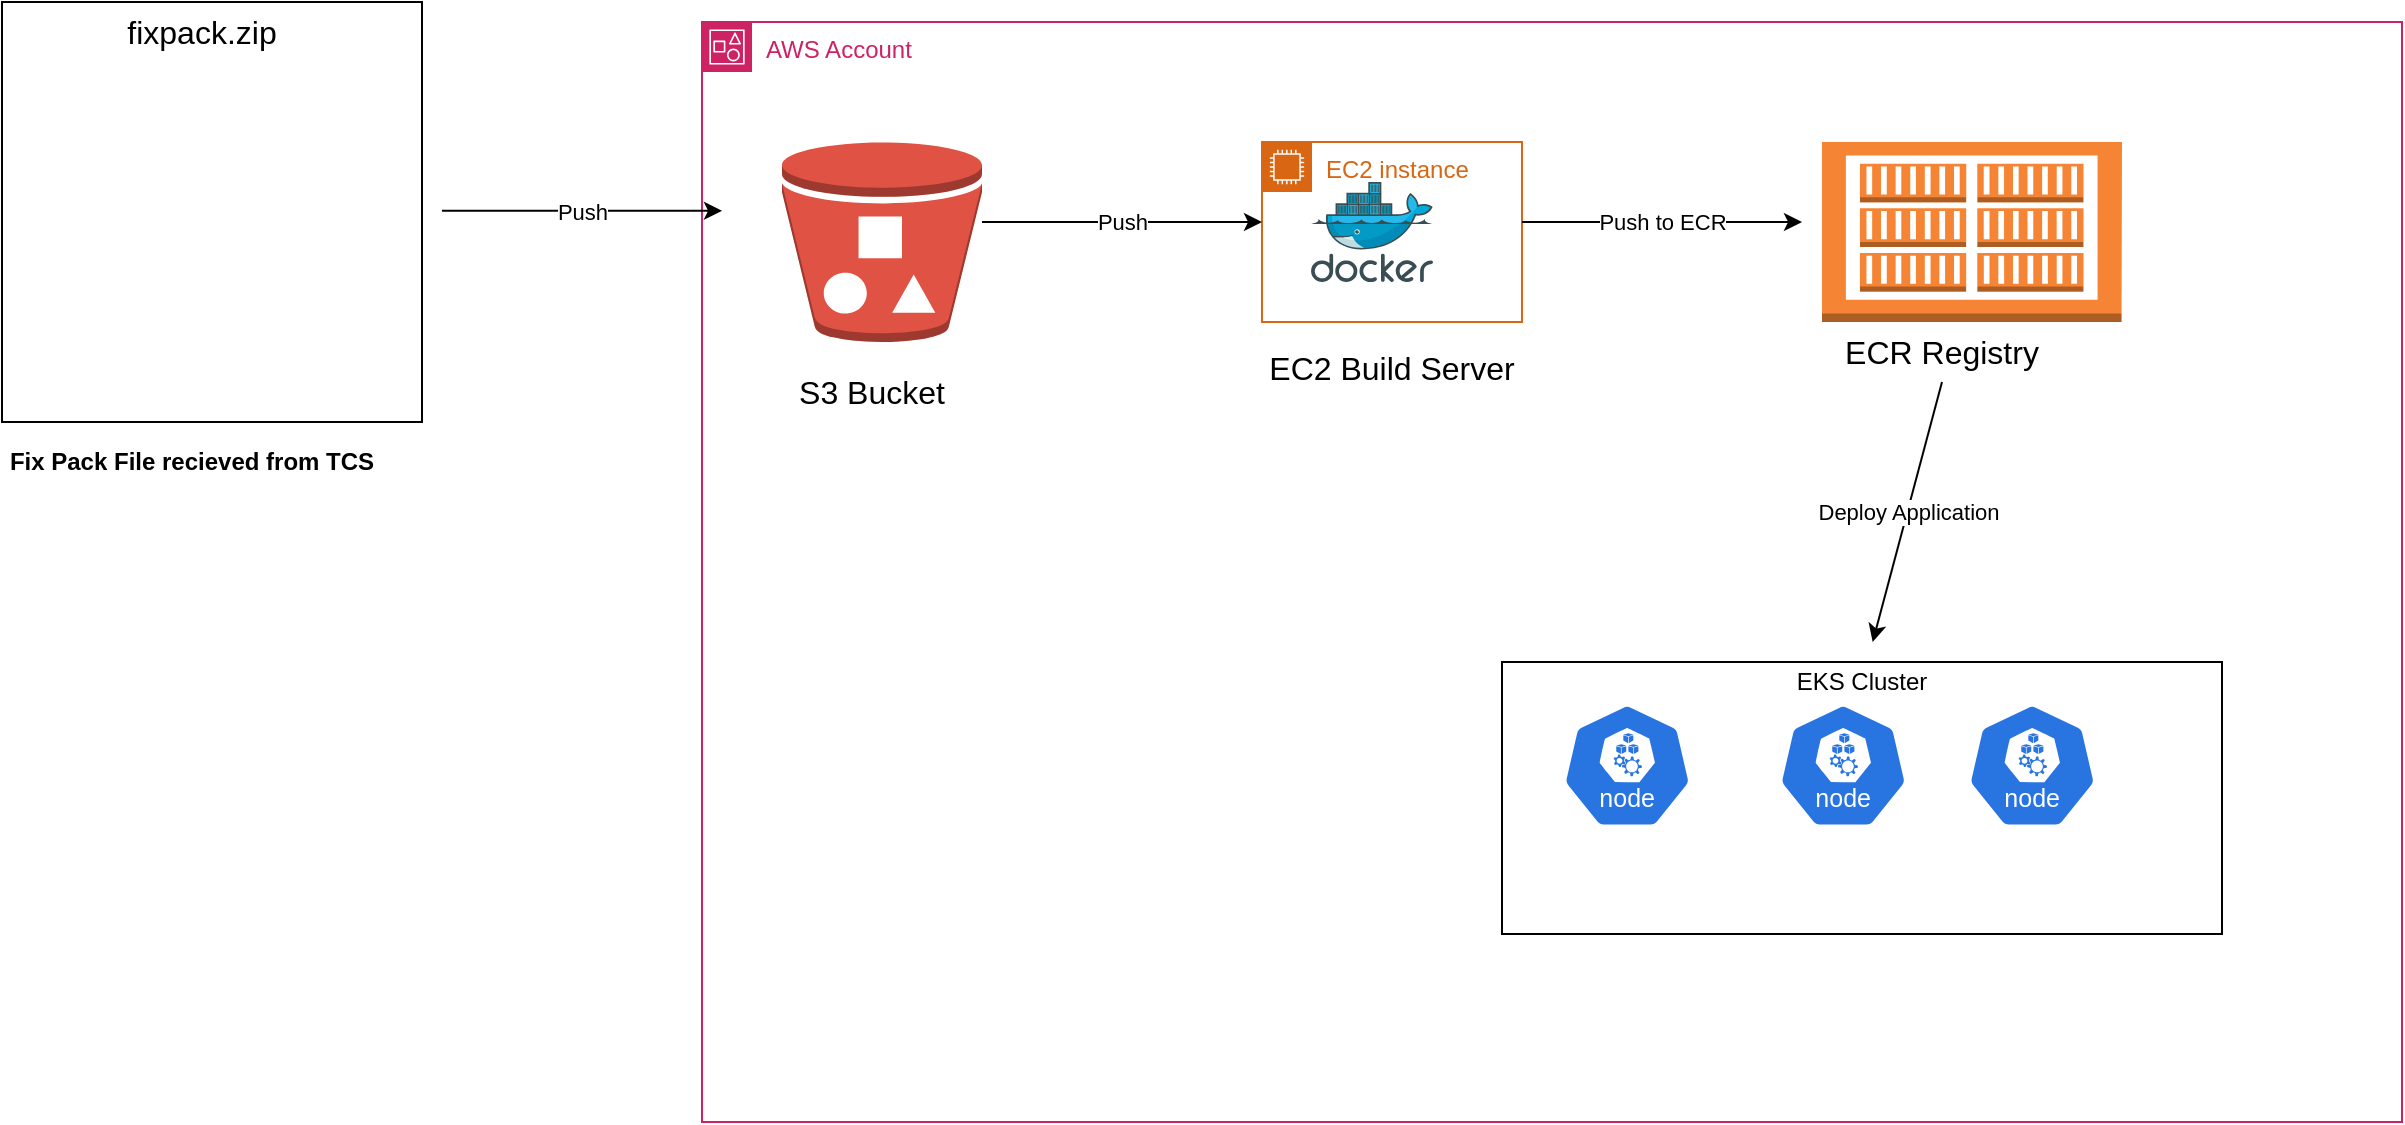 <mxfile version="24.4.0" type="github">
  <diagram name="Page-1" id="ZV0lGWBMHenQjhHHO0ye">
    <mxGraphModel dx="2518" dy="1301" grid="1" gridSize="10" guides="1" tooltips="1" connect="1" arrows="1" fold="1" page="0" pageScale="1" pageWidth="850" pageHeight="1100" math="0" shadow="0">
      <root>
        <mxCell id="0" />
        <mxCell id="1" parent="0" />
        <mxCell id="qGSFiZ5v5x-3pANplyqe-2" value="AWS Account" style="points=[[0,0],[0.25,0],[0.5,0],[0.75,0],[1,0],[1,0.25],[1,0.5],[1,0.75],[1,1],[0.75,1],[0.5,1],[0.25,1],[0,1],[0,0.75],[0,0.5],[0,0.25]];outlineConnect=0;gradientColor=none;html=1;whiteSpace=wrap;fontSize=12;fontStyle=0;container=1;pointerEvents=0;collapsible=0;recursiveResize=0;shape=mxgraph.aws4.group;grIcon=mxgraph.aws4.group_account;strokeColor=#CD2264;fillColor=none;verticalAlign=top;align=left;spacingLeft=30;fontColor=#CD2264;dashed=0;movable=0;resizable=0;rotatable=0;deletable=0;editable=0;locked=1;connectable=0;" parent="1" vertex="1">
          <mxGeometry x="-690" y="-430" width="850" height="550" as="geometry" />
        </mxCell>
        <mxCell id="LMjeuiblVrYPhw5DyJkM-31" value="" style="group" parent="qGSFiZ5v5x-3pANplyqe-2" vertex="1" connectable="0">
          <mxGeometry x="40" y="60" width="130" height="140" as="geometry" />
        </mxCell>
        <mxCell id="LMjeuiblVrYPhw5DyJkM-29" value="" style="outlineConnect=0;dashed=0;verticalLabelPosition=bottom;verticalAlign=top;align=center;html=1;shape=mxgraph.aws3.bucket_with_objects;fillColor=#E05243;gradientColor=none;" parent="LMjeuiblVrYPhw5DyJkM-31" vertex="1">
          <mxGeometry width="100" height="100" as="geometry" />
        </mxCell>
        <mxCell id="LMjeuiblVrYPhw5DyJkM-30" value="S3 Bucket" style="text;html=1;align=center;verticalAlign=middle;whiteSpace=wrap;rounded=0;fontSize=16;" parent="LMjeuiblVrYPhw5DyJkM-31" vertex="1">
          <mxGeometry x="-20" y="110" width="130" height="30" as="geometry" />
        </mxCell>
        <mxCell id="LMjeuiblVrYPhw5DyJkM-32" value="" style="group" parent="qGSFiZ5v5x-3pANplyqe-2" vertex="1" connectable="0">
          <mxGeometry x="560" y="60" width="150" height="120" as="geometry" />
        </mxCell>
        <mxCell id="LMjeuiblVrYPhw5DyJkM-25" value="" style="outlineConnect=0;dashed=0;verticalLabelPosition=bottom;verticalAlign=top;align=center;html=1;shape=mxgraph.aws3.ecr_registry;fillColor=#F58534;gradientColor=none;" parent="LMjeuiblVrYPhw5DyJkM-32" vertex="1">
          <mxGeometry width="150" height="90" as="geometry" />
        </mxCell>
        <mxCell id="LMjeuiblVrYPhw5DyJkM-26" value="ECR Registry" style="text;html=1;align=center;verticalAlign=middle;whiteSpace=wrap;rounded=0;fontSize=16;" parent="LMjeuiblVrYPhw5DyJkM-32" vertex="1">
          <mxGeometry y="90" width="120" height="30" as="geometry" />
        </mxCell>
        <mxCell id="LMjeuiblVrYPhw5DyJkM-33" value="" style="group" parent="qGSFiZ5v5x-3pANplyqe-2" vertex="1" connectable="0">
          <mxGeometry x="280" y="60" width="130" height="128" as="geometry" />
        </mxCell>
        <mxCell id="LMjeuiblVrYPhw5DyJkM-22" value="EC2 instance&amp;nbsp;" style="points=[[0,0],[0.25,0],[0.5,0],[0.75,0],[1,0],[1,0.25],[1,0.5],[1,0.75],[1,1],[0.75,1],[0.5,1],[0.25,1],[0,1],[0,0.75],[0,0.5],[0,0.25]];outlineConnect=0;gradientColor=none;html=1;whiteSpace=wrap;fontSize=12;fontStyle=0;container=1;pointerEvents=0;collapsible=0;recursiveResize=0;shape=mxgraph.aws4.group;grIcon=mxgraph.aws4.group_ec2_instance_contents;strokeColor=#D86613;fillColor=none;verticalAlign=top;align=left;spacingLeft=30;fontColor=#D86613;dashed=0;" parent="LMjeuiblVrYPhw5DyJkM-33" vertex="1">
          <mxGeometry width="130" height="90" as="geometry" />
        </mxCell>
        <mxCell id="LMjeuiblVrYPhw5DyJkM-23" value="" style="image;sketch=0;aspect=fixed;html=1;points=[];align=center;fontSize=12;image=img/lib/mscae/Docker.svg;" parent="LMjeuiblVrYPhw5DyJkM-22" vertex="1">
          <mxGeometry x="24.51" y="20" width="60.98" height="50" as="geometry" />
        </mxCell>
        <mxCell id="LMjeuiblVrYPhw5DyJkM-27" value="EC2 Build Server" style="text;html=1;align=center;verticalAlign=middle;whiteSpace=wrap;rounded=0;fontSize=16;" parent="LMjeuiblVrYPhw5DyJkM-33" vertex="1">
          <mxGeometry y="98" width="130" height="30" as="geometry" />
        </mxCell>
        <mxCell id="LMjeuiblVrYPhw5DyJkM-38" value="" style="rounded=0;whiteSpace=wrap;html=1;" parent="qGSFiZ5v5x-3pANplyqe-2" vertex="1">
          <mxGeometry x="400" y="320" width="360" height="136" as="geometry" />
        </mxCell>
        <mxCell id="LMjeuiblVrYPhw5DyJkM-39" value="" style="group" parent="qGSFiZ5v5x-3pANplyqe-2" vertex="1" connectable="0">
          <mxGeometry x="430" y="340.5" width="270" height="83" as="geometry" />
        </mxCell>
        <mxCell id="LMjeuiblVrYPhw5DyJkM-35" value="" style="aspect=fixed;sketch=0;html=1;dashed=0;whitespace=wrap;verticalLabelPosition=bottom;verticalAlign=top;fillColor=#2875E2;strokeColor=#ffffff;points=[[0.005,0.63,0],[0.1,0.2,0],[0.9,0.2,0],[0.5,0,0],[0.995,0.63,0],[0.72,0.99,0],[0.5,1,0],[0.28,0.99,0]];shape=mxgraph.kubernetes.icon2;kubernetesLabel=1;prIcon=node" parent="LMjeuiblVrYPhw5DyJkM-39" vertex="1">
          <mxGeometry width="65.214" height="62.606" as="geometry" />
        </mxCell>
        <mxCell id="LMjeuiblVrYPhw5DyJkM-37" value="" style="aspect=fixed;sketch=0;html=1;dashed=0;whitespace=wrap;verticalLabelPosition=bottom;verticalAlign=top;fillColor=#2875E2;strokeColor=#ffffff;points=[[0.005,0.63,0],[0.1,0.2,0],[0.9,0.2,0],[0.5,0,0],[0.995,0.63,0],[0.72,0.99,0],[0.5,1,0],[0.28,0.99,0]];shape=mxgraph.kubernetes.icon2;kubernetesLabel=1;prIcon=node" parent="LMjeuiblVrYPhw5DyJkM-39" vertex="1">
          <mxGeometry x="202.5" width="65.214" height="62.606" as="geometry" />
        </mxCell>
        <mxCell id="LMjeuiblVrYPhw5DyJkM-36" value="" style="aspect=fixed;sketch=0;html=1;dashed=0;whitespace=wrap;verticalLabelPosition=bottom;verticalAlign=top;fillColor=#2875E2;strokeColor=#ffffff;points=[[0.005,0.63,0],[0.1,0.2,0],[0.9,0.2,0],[0.5,0,0],[0.995,0.63,0],[0.72,0.99,0],[0.5,1,0],[0.28,0.99,0]];shape=mxgraph.kubernetes.icon2;kubernetesLabel=1;prIcon=node" parent="LMjeuiblVrYPhw5DyJkM-39" vertex="1">
          <mxGeometry x="108" width="65.214" height="62.606" as="geometry" />
        </mxCell>
        <mxCell id="-pBAPfDktvWxIzgxOiNx-5" value="EKS Cluster" style="text;html=1;align=center;verticalAlign=middle;whiteSpace=wrap;rounded=0;fontStyle=0" parent="qGSFiZ5v5x-3pANplyqe-2" vertex="1">
          <mxGeometry x="510" y="310" width="140" height="40" as="geometry" />
        </mxCell>
        <mxCell id="-pBAPfDktvWxIzgxOiNx-13" value="" style="endArrow=classic;html=1;rounded=0;entryX=1;entryY=0;entryDx=0;entryDy=0;" parent="qGSFiZ5v5x-3pANplyqe-2" edge="1">
          <mxGeometry relative="1" as="geometry">
            <mxPoint x="140" y="100" as="sourcePoint" />
            <mxPoint x="280" y="100" as="targetPoint" />
          </mxGeometry>
        </mxCell>
        <mxCell id="-pBAPfDktvWxIzgxOiNx-14" value="Push" style="edgeLabel;resizable=0;html=1;;align=center;verticalAlign=middle;" parent="-pBAPfDktvWxIzgxOiNx-13" connectable="0" vertex="1">
          <mxGeometry relative="1" as="geometry" />
        </mxCell>
        <mxCell id="-pBAPfDktvWxIzgxOiNx-15" value="" style="endArrow=classic;html=1;rounded=0;entryX=1;entryY=0;entryDx=0;entryDy=0;" parent="qGSFiZ5v5x-3pANplyqe-2" edge="1">
          <mxGeometry relative="1" as="geometry">
            <mxPoint x="410" y="100" as="sourcePoint" />
            <mxPoint x="550" y="100" as="targetPoint" />
          </mxGeometry>
        </mxCell>
        <mxCell id="-pBAPfDktvWxIzgxOiNx-16" value="Push to ECR" style="edgeLabel;resizable=0;html=1;;align=center;verticalAlign=middle;" parent="-pBAPfDktvWxIzgxOiNx-15" connectable="0" vertex="1">
          <mxGeometry relative="1" as="geometry" />
        </mxCell>
        <mxCell id="-pBAPfDktvWxIzgxOiNx-17" value="" style="endArrow=classic;html=1;rounded=0;exitX=0.5;exitY=1;exitDx=0;exitDy=0;" parent="qGSFiZ5v5x-3pANplyqe-2" source="LMjeuiblVrYPhw5DyJkM-26" target="-pBAPfDktvWxIzgxOiNx-5" edge="1">
          <mxGeometry relative="1" as="geometry">
            <mxPoint x="430" y="230.0" as="sourcePoint" />
            <mxPoint x="570" y="230.0" as="targetPoint" />
          </mxGeometry>
        </mxCell>
        <mxCell id="-pBAPfDktvWxIzgxOiNx-18" value="Deploy Application" style="edgeLabel;resizable=0;html=1;;align=center;verticalAlign=middle;" parent="-pBAPfDktvWxIzgxOiNx-17" connectable="0" vertex="1">
          <mxGeometry relative="1" as="geometry" />
        </mxCell>
        <mxCell id="LMjeuiblVrYPhw5DyJkM-17" value="" style="group" parent="1" vertex="1" connectable="0">
          <mxGeometry x="-1040" y="-440" width="210" height="210" as="geometry" />
        </mxCell>
        <mxCell id="LMjeuiblVrYPhw5DyJkM-13" value="" style="whiteSpace=wrap;html=1;aspect=fixed;" parent="LMjeuiblVrYPhw5DyJkM-17" vertex="1">
          <mxGeometry width="210" height="210" as="geometry" />
        </mxCell>
        <mxCell id="LMjeuiblVrYPhw5DyJkM-16" value="" style="group" parent="LMjeuiblVrYPhw5DyJkM-17" vertex="1" connectable="0">
          <mxGeometry x="36" width="128" height="168" as="geometry" />
        </mxCell>
        <mxCell id="LMjeuiblVrYPhw5DyJkM-14" value="fixpack.zip" style="text;html=1;align=center;verticalAlign=middle;whiteSpace=wrap;rounded=0;fontSize=16;" parent="LMjeuiblVrYPhw5DyJkM-16" vertex="1">
          <mxGeometry x="34" width="60" height="30" as="geometry" />
        </mxCell>
        <mxCell id="LMjeuiblVrYPhw5DyJkM-15" value="" style="shape=image;html=1;verticalAlign=top;verticalLabelPosition=bottom;labelBackgroundColor=#ffffff;imageAspect=0;aspect=fixed;image=https://cdn3.iconfinder.com/data/icons/UltimateGnome/128x128/mimetypes/application-x-java-archive.png" parent="LMjeuiblVrYPhw5DyJkM-16" vertex="1">
          <mxGeometry y="40" width="128" height="128" as="geometry" />
        </mxCell>
        <mxCell id="-pBAPfDktvWxIzgxOiNx-2" value="Fix Pack File recieved from TCS" style="text;html=1;align=center;verticalAlign=middle;whiteSpace=wrap;rounded=0;fontStyle=1" parent="1" vertex="1">
          <mxGeometry x="-1040" y="-230" width="190" height="40" as="geometry" />
        </mxCell>
        <mxCell id="-pBAPfDktvWxIzgxOiNx-11" value="" style="endArrow=classic;html=1;rounded=0;entryX=1;entryY=0;entryDx=0;entryDy=0;" parent="1" edge="1">
          <mxGeometry relative="1" as="geometry">
            <mxPoint x="-820" y="-335.59" as="sourcePoint" />
            <mxPoint x="-680" y="-335.59" as="targetPoint" />
          </mxGeometry>
        </mxCell>
        <mxCell id="-pBAPfDktvWxIzgxOiNx-12" value="Push" style="edgeLabel;resizable=0;html=1;;align=center;verticalAlign=middle;" parent="-pBAPfDktvWxIzgxOiNx-11" connectable="0" vertex="1">
          <mxGeometry relative="1" as="geometry" />
        </mxCell>
      </root>
    </mxGraphModel>
  </diagram>
</mxfile>
